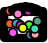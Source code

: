 <?xml version="1.0"?>
<!DOCTYPE ipe SYSTEM "ipe.dtd">
<ipe version="70218">
<ipestyle name="alpha-values">
<opacity name="255" value="1"/>
</ipestyle>
<ipestyle name="paper-size">
<layout paper="1000 1000" origin="0 0" frame="1000 1000"/>
</ipestyle>
<ipestyle name="marks">
<symbol name="mark/disk(sx)" transformations="translations">
<path fill="sym-stroke">
0.6 0 0 0.6 0 0 e
</path>
</symbol>
<symbol name="mark/fdisk(sfx)" transformations="translations">
<group>
<path fill="sym-fill">
0.5 0 0 0.5 0 0 e
</path>
<path fill="sym-stroke" fillrule="eofill">
0.6 0 0 0.6 0 0 e
0.4 0 0 0.4 0 0 e
</path>
</group>
</symbol>
</ipestyle>
<page>
<layer name="alpha"/>
<path layer="alpha" stroke="0" pen="3" opacity="255" stroke-opacity="opaque">
-1.3251 1.38718 m
12.6749 1.38718 l
12.6749 11.0266 l
-1.3251 11.0266 l
-1.3251 1.38718 l
h
</path>
<path stroke="0" pen="3" opacity="255" stroke-opacity="opaque">
6.42767 12.5266 m
6.42767 13.0266 l
</path>
<path stroke="0" pen="3" opacity="255" stroke-opacity="opaque">
6.42767 12.5266 m
6.42767 13.0266 l
</path>
<path stroke="0" pen="3" opacity="255" stroke-opacity="opaque">
6.97642 11.3266 m
6.57642 11.3266 l
</path>
<path stroke="0" pen="3" opacity="255" stroke-opacity="opaque">
6.97642 11.0266 m
6.97642 11.3266 l
</path>
<path stroke="0" pen="3" opacity="255" stroke-opacity="opaque">
6.57642 11.0266 m
6.57642 11.3266 l
</path>
<path stroke="0" pen="3" opacity="255" stroke-opacity="opaque">
6.42767 12.5266 m
6.42767 13.0266 l
</path>
<path stroke="0" pen="3" opacity="255" stroke-opacity="opaque">
6.42767 12.5266 m
6.42767 13.0266 l
</path>
<path stroke="0" pen="3" opacity="255" stroke-opacity="opaque">
6.42767 12.5266 m
6.42767 13.0266 l
</path>
<path stroke="0" pen="3" opacity="255" stroke-opacity="opaque">
5.16464 11.3266 m
5.73337 11.3266 l
</path>
<path stroke="0" pen="3" opacity="255" stroke-opacity="opaque">
5.16464 11.0266 m
5.16464 11.3266 l
</path>
<path stroke="0" pen="3" opacity="255" stroke-opacity="opaque">
5.73337 11.0266 m
5.73337 11.3266 l
</path>
<path stroke="0" pen="3" opacity="255" stroke-opacity="opaque">
6.42767 12.5266 m
6.42767 13.0266 l
</path>
<path stroke="0" pen="3" opacity="255" stroke-opacity="opaque">
6.42767 12.5266 m
6.42767 13.0266 l
</path>
<path stroke="0" pen="3" opacity="255" stroke-opacity="opaque">
5.44901 11.6266 m
6.17639 11.6266 l
</path>
<path stroke="0" pen="3" opacity="255" stroke-opacity="opaque">
5.44901 11.3266 m
5.44901 11.6266 l
</path>
<path stroke="0" pen="3" opacity="255" stroke-opacity="opaque">
6.17639 11.0266 m
6.17639 11.6266 l
</path>
<path stroke="0" pen="3" opacity="255" stroke-opacity="opaque">
6.42767 12.5266 m
6.42767 13.0266 l
</path>
<path stroke="0" pen="3" opacity="255" stroke-opacity="opaque">
6.77642 11.9266 m
5.8127 11.9266 l
</path>
<path stroke="0" pen="3" opacity="255" stroke-opacity="opaque">
6.77642 11.3266 m
6.77642 11.9266 l
</path>
<path stroke="0" pen="3" opacity="255" stroke-opacity="opaque">
5.8127 11.6266 m
5.8127 11.9266 l
</path>
<path stroke="0" pen="3" opacity="255" stroke-opacity="opaque">
6.42767 12.5266 m
6.42767 13.0266 l
</path>
<path stroke="0" pen="3" opacity="255" stroke-opacity="opaque">
6.42767 12.5266 m
6.42767 13.0266 l
</path>
<path stroke="0" pen="3" opacity="255" stroke-opacity="opaque">
6.42767 12.5266 m
6.42767 13.0266 l
</path>
<path stroke="0" pen="3" opacity="255" stroke-opacity="opaque">
3.97804 11.3266 m
4.49416 11.3266 l
</path>
<path stroke="0" pen="3" opacity="255" stroke-opacity="opaque">
3.97804 11.0266 m
3.97804 11.3266 l
</path>
<path stroke="0" pen="3" opacity="255" stroke-opacity="opaque">
4.49416 11.0266 m
4.49416 11.3266 l
</path>
<path stroke="0" pen="3" opacity="255" stroke-opacity="opaque">
6.42767 12.5266 m
6.42767 13.0266 l
</path>
<path stroke="0" pen="3" opacity="255" stroke-opacity="opaque">
6.42767 12.5266 m
6.42767 13.0266 l
</path>
<path stroke="0" pen="3" opacity="255" stroke-opacity="opaque">
4.2361 11.6266 m
3.51811 11.6266 l
</path>
<path stroke="0" pen="3" opacity="255" stroke-opacity="opaque">
4.2361 11.3266 m
4.2361 11.6266 l
</path>
<path stroke="0" pen="3" opacity="255" stroke-opacity="opaque">
3.51811 11.0266 m
3.51811 11.6266 l
</path>
<path stroke="0" pen="3" opacity="255" stroke-opacity="opaque">
6.42767 12.5266 m
6.42767 13.0266 l
</path>
<path stroke="0" pen="3" opacity="255" stroke-opacity="opaque">
6.42767 12.5266 m
6.42767 13.0266 l
</path>
<path stroke="0" pen="3" opacity="255" stroke-opacity="opaque">
6.42767 12.5266 m
6.42767 13.0266 l
</path>
<path stroke="0" pen="3" opacity="255" stroke-opacity="opaque">
3.08677 11.3266 m
0.673214 11.3266 l
</path>
<path stroke="0" pen="3" opacity="255" stroke-opacity="opaque">
3.08677 11.0266 m
3.08677 11.3266 l
</path>
<path stroke="0" pen="3" opacity="255" stroke-opacity="opaque">
0.673214 11.0266 m
0.673214 11.3266 l
</path>
<path stroke="0" pen="3" opacity="255" stroke-opacity="opaque">
6.42767 12.5266 m
6.42767 13.0266 l
</path>
<path stroke="0" pen="3" opacity="255" stroke-opacity="opaque">
3.87711 11.9266 m
1.87999 11.9266 l
</path>
<path stroke="0" pen="3" opacity="255" stroke-opacity="opaque">
3.87711 11.6266 m
3.87711 11.9266 l
</path>
<path stroke="0" pen="3" opacity="255" stroke-opacity="opaque">
1.87999 11.3266 m
1.87999 11.9266 l
</path>
<path stroke="0" pen="3" opacity="255" stroke-opacity="opaque">
6.42767 12.5266 m
6.42767 13.0266 l
</path>
<path stroke="0" pen="3" opacity="255" stroke-opacity="opaque">
6.29456 12.2266 m
2.87855 12.2266 l
</path>
<path stroke="0" pen="3" opacity="255" stroke-opacity="opaque">
6.29456 11.9266 m
6.29456 12.2266 l
</path>
<path stroke="0" pen="3" opacity="255" stroke-opacity="opaque">
2.87855 11.9266 m
2.87855 12.2266 l
</path>
<path stroke="0" pen="3" opacity="255" stroke-opacity="opaque">
6.42767 12.5266 m
6.42767 13.0266 l
</path>
<path stroke="0" pen="3" opacity="255" stroke-opacity="opaque">
6.42767 12.5266 m
6.42767 13.0266 l
</path>
<path stroke="0" pen="3" opacity="255" stroke-opacity="opaque">
6.42767 12.5266 m
6.42767 13.0266 l
</path>
<path stroke="0" pen="3" opacity="255" stroke-opacity="opaque">
6.42767 12.5266 m
6.42767 13.0266 l
</path>
<path stroke="0" pen="3" opacity="255" stroke-opacity="opaque">
10.9258 11.3266 m
10.1917 11.3266 l
</path>
<path stroke="0" pen="3" opacity="255" stroke-opacity="opaque">
10.9258 11.0266 m
10.9258 11.3266 l
</path>
<path stroke="0" pen="3" opacity="255" stroke-opacity="opaque">
10.1917 11.0266 m
10.1917 11.3266 l
</path>
<path stroke="0" pen="3" opacity="255" stroke-opacity="opaque">
6.42767 12.5266 m
6.42767 13.0266 l
</path>
<path stroke="0" pen="3" opacity="255" stroke-opacity="opaque">
9.62749 11.6266 m
10.5588 11.6266 l
</path>
<path stroke="0" pen="3" opacity="255" stroke-opacity="opaque">
9.62749 11.0266 m
9.62749 11.6266 l
</path>
<path stroke="0" pen="3" opacity="255" stroke-opacity="opaque">
10.5588 11.3266 m
10.5588 11.6266 l
</path>
<path stroke="0" pen="3" opacity="255" stroke-opacity="opaque">
6.42767 12.5266 m
6.42767 13.0266 l
</path>
<path stroke="0" pen="3" opacity="255" stroke-opacity="opaque">
6.42767 12.5266 m
6.42767 13.0266 l
</path>
<path stroke="0" pen="3" opacity="255" stroke-opacity="opaque">
10.0931 11.9266 m
8.22924 11.9266 l
</path>
<path stroke="0" pen="3" opacity="255" stroke-opacity="opaque">
10.0931 11.6266 m
10.0931 11.9266 l
</path>
<path stroke="0" pen="3" opacity="255" stroke-opacity="opaque">
8.22924 11.0266 m
8.22924 11.9266 l
</path>
<path stroke="0" pen="3" opacity="255" stroke-opacity="opaque">
6.42767 12.5266 m
6.42767 13.0266 l
</path>
<path stroke="0" pen="3" opacity="255" stroke-opacity="opaque">
6.42767 12.5266 m
6.42767 13.0266 l
</path>
<path stroke="0" pen="3" opacity="255" stroke-opacity="opaque">
9.16118 12.2266 m
7.37639 12.2266 l
</path>
<path stroke="0" pen="3" opacity="255" stroke-opacity="opaque">
9.16118 11.9266 m
9.16118 12.2266 l
</path>
<path stroke="0" pen="3" opacity="255" stroke-opacity="opaque">
7.37639 11.0266 m
7.37639 12.2266 l
</path>
<path stroke="0" pen="3" opacity="255" stroke-opacity="opaque">
6.42767 12.5266 m
6.42767 13.0266 l
</path>
<path stroke="0" pen="3" opacity="255" stroke-opacity="opaque">
4.58655 12.5266 m
8.26879 12.5266 l
</path>
<path stroke="0" pen="3" opacity="255" stroke-opacity="opaque">
4.58655 12.2266 m
4.58655 12.5266 l
</path>
<path stroke="0" pen="3" opacity="255" stroke-opacity="opaque">
8.26879 12.2266 m
8.26879 12.5266 l
</path>
<path stroke="0" pen="3" opacity="255" stroke-opacity="opaque">
6.42767 12.5266 m
6.42767 13.0266 l
</path>
<use name="mark/fdisk(sfx)" pos="6.97642 11.0266" size="normal" fill="1 0.674 0.611"/>
<use name="mark/fdisk(sfx)" pos="6.57642 11.0266" size="normal" fill="1 0.862 0.643"/>
<use name="mark/fdisk(sfx)" pos="6.77642 11.3266" size="normal" fill="0"/>
<use name="mark/fdisk(sfx)" pos="5.16464 11.0266" size="normal" fill="0.952 1 0.003"/>
<use name="mark/fdisk(sfx)" pos="5.73337 11.0266" size="normal" fill="0.27 1 0.121"/>
<use name="mark/fdisk(sfx)" pos="5.44901 11.3266" size="normal" fill="0"/>
<use name="mark/fdisk(sfx)" pos="6.17639 11.0266" size="normal" fill="0.262 0.878 0.721"/>
<use name="mark/fdisk(sfx)" pos="5.8127 11.6266" size="normal" fill="0"/>
<use name="mark/fdisk(sfx)" pos="6.29456 11.9266" size="normal" fill="0"/>
<use name="mark/fdisk(sfx)" pos="3.97804 11.0266" size="normal" fill="0.219 0.658 0.866"/>
<use name="mark/fdisk(sfx)" pos="4.49416 11.0266" size="normal" fill="0.564 0.435 1"/>
<use name="mark/fdisk(sfx)" pos="4.2361 11.3266" size="normal" fill="0"/>
<use name="mark/fdisk(sfx)" pos="3.51811 11.0266" size="normal" fill="1 0.333 1"/>
<use name="mark/fdisk(sfx)" pos="3.87711 11.6266" size="normal" fill="0"/>
<use name="mark/fdisk(sfx)" pos="3.08677 11.0266" size="normal" fill="1 0.501 0.815"/>
<use name="mark/fdisk(sfx)" pos="0.673214 11.0266" size="normal" fill="1 0.349 0.156"/>
<use name="mark/fdisk(sfx)" pos="1.87999 11.3266" size="normal" fill="0"/>
<use name="mark/fdisk(sfx)" pos="2.87855 11.9266" size="normal" fill="0"/>
<use name="mark/fdisk(sfx)" pos="4.58655 12.2266" size="normal" fill="0"/>
<use name="mark/fdisk(sfx)" pos="9.62749 11.0266" size="normal" fill="0.341 0.709 0.305"/>
<use name="mark/fdisk(sfx)" pos="10.9258 11.0266" size="normal" fill="0.333 0.627 0.537"/>
<use name="mark/fdisk(sfx)" pos="10.1917 11.0266" size="normal" fill="0.329 0.549 0.56"/>
<use name="mark/fdisk(sfx)" pos="10.5588 11.3266" size="normal" fill="0"/>
<use name="mark/fdisk(sfx)" pos="10.0931 11.6266" size="normal" fill="0"/>
<use name="mark/fdisk(sfx)" pos="8.22924 11.0266" size="normal" fill="0.278 0.478 0.596"/>
<use name="mark/fdisk(sfx)" pos="9.16118 11.9266" size="normal" fill="0"/>
<use name="mark/fdisk(sfx)" pos="7.37639 11.0266" size="normal" fill="0.764 0.215 0.78"/>
<use name="mark/fdisk(sfx)" pos="8.26879 12.2266" size="normal" fill="0"/>
<use name="mark/fdisk(sfx)" pos="6.42767 12.5266" size="normal" fill="0"/>
<use name="mark/fdisk(sfx)" pos="0.674897 6.50302" size="normal" fill="1 0.349 0.156"/>
<use name="mark/fdisk(sfx)" pos="1.82755 3.25203" size="normal" fill="1 0.333 1"/>
<use name="mark/fdisk(sfx)" pos="3.94805 6.40184" size="normal" fill="0.564 0.435 1"/>
<use name="mark/fdisk(sfx)" pos="3.63469 10.0266" size="normal" fill="1 0.501 0.815"/>
<use name="mark/fdisk(sfx)" pos="3.08094 6.60956" size="normal" fill="0.219 0.658 0.866"/>
<use name="mark/fdisk(sfx)" pos="10.1927 3.722" size="normal" fill="0.341 0.709 0.305"/>
<use name="mark/fdisk(sfx)" pos="9.84781 3.21814" size="normal" fill="0.329 0.549 0.56"/>
<use name="mark/fdisk(sfx)" pos="4.54182 5.8533" size="normal" fill="0.764 0.215 0.78"/>
<use name="mark/fdisk(sfx)" pos="10.6749 7.35628" size="normal" fill="0.333 0.627 0.537"/>
<use name="mark/fdisk(sfx)" pos="8.09519 2.38718" size="normal" fill="0.278 0.478 0.596"/>
<use name="mark/fdisk(sfx)" pos="7.65757 5.92013" size="normal" fill="0.27 1 0.121"/>
<use name="mark/fdisk(sfx)" pos="9.47863 2.84634" size="normal" fill="1 0.862 0.643"/>
<use name="mark/fdisk(sfx)" pos="9.826 2.68505" size="normal" fill="1 0.674 0.611"/>
<use name="mark/fdisk(sfx)" pos="9.66671 4.65651" size="normal" fill="0.262 0.878 0.721"/>
<use name="mark/fdisk(sfx)" pos="5.41235 4.91324" size="normal" fill="0.952 1 0.003"/>
</page>
</ipe>
